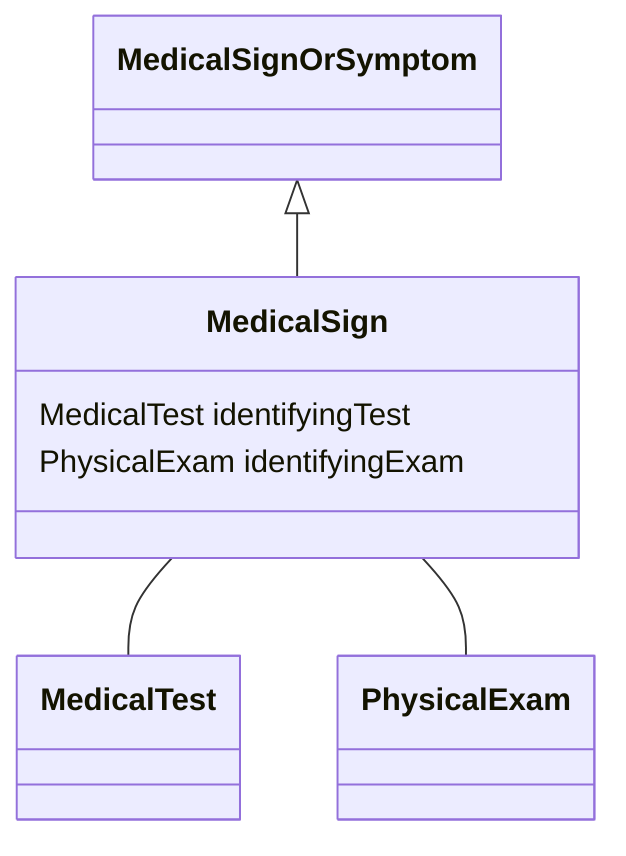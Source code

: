 classDiagram
  MedicalSign -- MedicalTest
MedicalSign -- PhysicalExam


MedicalSignOrSymptom <|-- MedicalSign
class MedicalSign {

  MedicalTest identifyingTest
  PhysicalExam identifyingExam

}